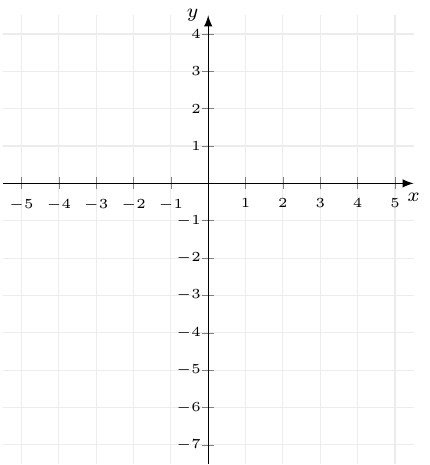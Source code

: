 \documentclass[crop]{standalone}
\usepackage[dvipsnames]{xcolor}
\usepackage{tikz}
\usepackage{pgfplots}
\pgfplotsset{compat=1.18}
\begin{document}
  \begin{tikzpicture}
    \begin{axis}[%
      axis x line=center,axis y line=center,
      unit vector ratio={1 1},
      xlabel={$x$},ylabel={$y$},
      xlabel style={below,font=\scriptsize},
      ylabel style={left,font=\scriptsize},
      xmin=-5.5,xmax=5.5,
      xtick={-5,-4,-3,-2,-1,0,1,2,3,4,5},
      xticklabel style={font=\tiny},
      ymin=-7.5,ymax=4.5,
      ytick={-7,-6,-5,-4,-3,-2,-1,0,1,2,3,4},
      yticklabel style={font=\tiny,xshift=0.3em},
      axis line style={-latex},
      grid=major,
      major grid style={gray!15},
      declare function={
        f(\x) = \x^2 - 4;
        g(\x) = 2*\x - 5;
      }
    ]%
      % \addplot[mark=none,color=orange,thick,samples=1000,%
      %   domain=-5:-1,
      % ] {f(x)};
      % \addplot[mark=none,color=orange,thick,samples=1000,%
      %   domain=-1:5,
      % ] {g(x)};

      % \addplot[mark=*,mark size=1.5pt,color=orange] coordinates {(-1,-3)};
      % \addplot[mark=*,mark size=1pt,color=white] coordinates {(-1,-3)};
      % \addplot[mark=*,mark size=1.5pt,color=orange] coordinates {(-1,-7)};
    \end{axis}
  \end{tikzpicture}%
\end{document}